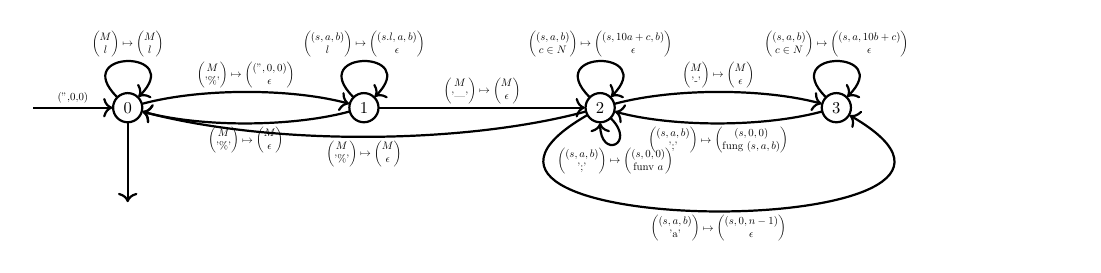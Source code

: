 \begin{tikzpicture}[thick,scale=0.6, every node/.style={transform shape}]
	\def\sc{0.65}
	\node [shape=circle,draw=black] (0) at (0, 0) {0};
	\node [shape=circle,draw=black] (1) at (5, 0) {1};
	\node [shape=circle,draw=black] (2) at (10, 0) {2};
	\node [shape=circle,draw=black] (3) at (15, 0) {3};
	\node [] (4) at (-2, 0) {};
	\node [] (5) at (0, -2) {};
	\draw [->, in=165, out=15, looseness=0.75] (0) to node [ above, scale=\sc] {$\begin{pmatrix} M \\ \text{'\%'} \end{pmatrix} \mapsto \begin{pmatrix} (\text{''},0,0) \\ \epsilon \end{pmatrix} $} (1);
	\draw [->, bend left=15, looseness=0.75] (1) to node [ below, scale=\sc] {$\begin{pmatrix} M \\ \text{'\%'} \end{pmatrix} \mapsto \begin{pmatrix} M \\ \epsilon \end{pmatrix} $} (0);
	\draw [->, bend left=15, looseness=0.75] (2) to node [ below, scale=\sc] {$\begin{pmatrix} M \\ \text{'\%'} \end{pmatrix} \mapsto \begin{pmatrix} M \\ \epsilon \end{pmatrix} $} (0);
	\draw [->, in=45, out=135, loop] (1) to node [ above, scale=\sc] {$\begin{pmatrix} (s,a,b) \\ l \end{pmatrix} \mapsto \begin{pmatrix} (s.l,a,b) \\ \epsilon \end{pmatrix} $} ();
	\draw [->] (1) to node [ above, scale=\sc] {$\begin{pmatrix} M \\ \text{'|'} \end{pmatrix} \mapsto \begin{pmatrix} M \\ \epsilon \end{pmatrix} $} (2);
	\draw [->, in=45, out=135, loop] (2) to node [ above, scale=\sc] {$\begin{pmatrix} (s,a,b) \\ c \in N \end{pmatrix} \mapsto \begin{pmatrix} (s,10a+c,b) \\ \epsilon \end{pmatrix} $} ();
	\draw [->, bend left=15, looseness=0.75] (2) to node [ above, scale=\sc] {$\begin{pmatrix} M \\ \text{'-'} \end{pmatrix} \mapsto \begin{pmatrix} M \\ \epsilon \end{pmatrix} $} (3);
	\draw [->, in=45, out=135, loop] (3) to node [ above, scale=\sc] {$\begin{pmatrix} (s,a,b) \\ c \in N \end{pmatrix} \mapsto \begin{pmatrix} (s,a,10b+c) \\ \epsilon \end{pmatrix} $} ();
	\draw [->, in=45, out=135, loop] (0) to node [ above, scale=\sc] {$\begin{pmatrix} M \\ l \end{pmatrix} \mapsto \begin{pmatrix} M \\ l \end{pmatrix} $} ();
	\draw [->, bend left=15, looseness=0.75] (3) to node [ below, scale=\sc] {$\begin{pmatrix} (s,a,b) \\ \text{';'} \end{pmatrix} \mapsto \begin{pmatrix} (s,0,0) \\ \text{fung } (s,a,b) \end{pmatrix} $} (2);
	\draw [->, bend right=150, looseness=2.50] (2) to node [ below, scale=\sc] {$\begin{pmatrix} (s,a,b) \\ \text{'a'} \end{pmatrix} \mapsto \begin{pmatrix} (s,0,n-1) \\ \epsilon \end{pmatrix} $} (3);
	\draw [->, in=-90, out=-45, loop] (2) to node [below, scale=\sc] {$\begin{pmatrix} (s,a,b) \\ \text{';'} \end{pmatrix} \mapsto \begin{pmatrix} (s,0,0) \\ \text{funv } a \end{pmatrix} $} ();
	\draw [->] (4.center) to node[above,scale=\sc] {(\text{''},0,0)} (0);
	\draw [->] (0) to (5.center);
\end{tikzpicture}   

